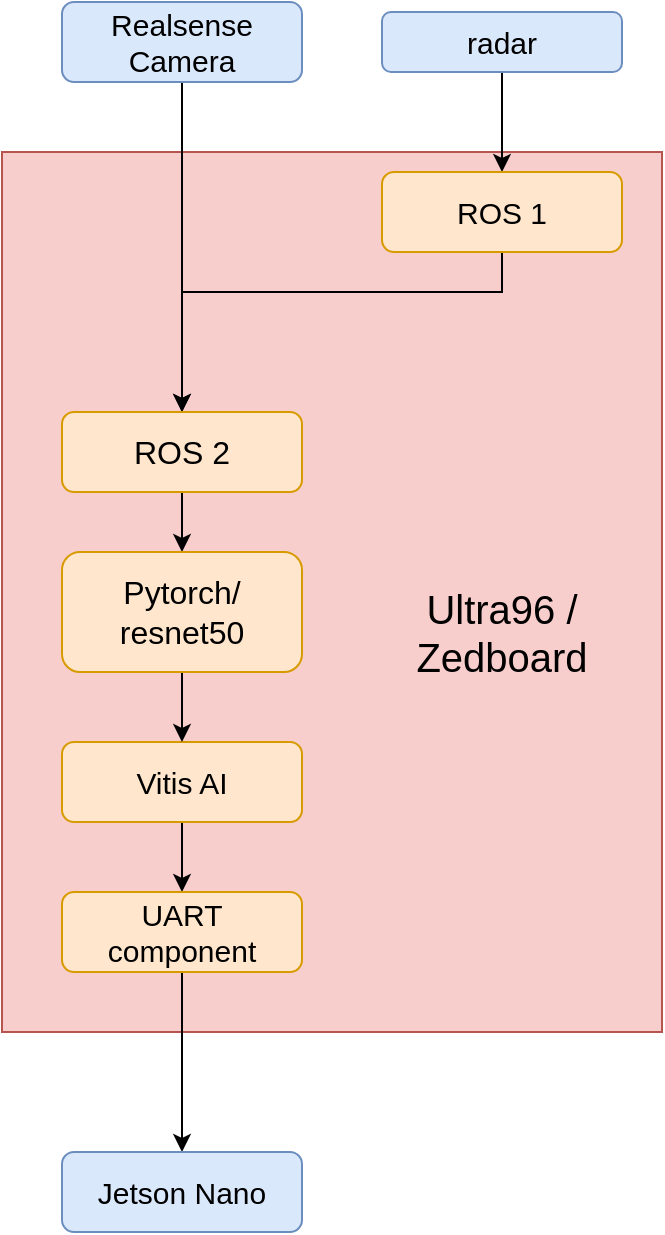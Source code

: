 <mxfile version="12.3.2" type="device" pages="1"><diagram id="C5RBs43oDa-KdzZeNtuy" name="Page-1"><mxGraphModel dx="1086" dy="806" grid="1" gridSize="10" guides="1" tooltips="1" connect="1" arrows="1" fold="1" page="1" pageScale="1" pageWidth="827" pageHeight="1169" math="0" shadow="0"><root><mxCell id="WIyWlLk6GJQsqaUBKTNV-0"/><mxCell id="WIyWlLk6GJQsqaUBKTNV-1" parent="WIyWlLk6GJQsqaUBKTNV-0"/><mxCell id="zyEpPyMWeITFked4c1rM-14" value="" style="rounded=0;whiteSpace=wrap;html=1;fillColor=#f8cecc;strokeColor=#b85450;" vertex="1" parent="WIyWlLk6GJQsqaUBKTNV-1"><mxGeometry x="230" y="130" width="330" height="440" as="geometry"/></mxCell><mxCell id="zyEpPyMWeITFked4c1rM-2" value="" style="edgeStyle=orthogonalEdgeStyle;rounded=0;orthogonalLoop=1;jettySize=auto;html=1;" edge="1" parent="WIyWlLk6GJQsqaUBKTNV-1" source="WIyWlLk6GJQsqaUBKTNV-3" target="qaPdtVALi4kZrdADlnBm-0"><mxGeometry relative="1" as="geometry"/></mxCell><mxCell id="WIyWlLk6GJQsqaUBKTNV-3" value="&lt;font style=&quot;font-size: 15px&quot;&gt;Realsense Camera&lt;/font&gt;" style="rounded=1;whiteSpace=wrap;html=1;fontSize=12;glass=0;strokeWidth=1;shadow=0;fillColor=#dae8fc;strokeColor=#6c8ebf;" parent="WIyWlLk6GJQsqaUBKTNV-1" vertex="1"><mxGeometry x="260" y="55" width="120" height="40" as="geometry"/></mxCell><mxCell id="zyEpPyMWeITFked4c1rM-1" value="" style="edgeStyle=orthogonalEdgeStyle;rounded=0;orthogonalLoop=1;jettySize=auto;html=1;" edge="1" parent="WIyWlLk6GJQsqaUBKTNV-1" source="pSt215RVmbDxbuNnk_90-0" target="pSt215RVmbDxbuNnk_90-4"><mxGeometry relative="1" as="geometry"/></mxCell><mxCell id="pSt215RVmbDxbuNnk_90-0" value="&lt;font style=&quot;font-size: 15px&quot;&gt;radar&lt;/font&gt;" style="rounded=1;whiteSpace=wrap;html=1;fontSize=12;glass=0;strokeWidth=1;shadow=0;fillColor=#dae8fc;strokeColor=#6c8ebf;" parent="WIyWlLk6GJQsqaUBKTNV-1" vertex="1"><mxGeometry x="420" y="60" width="120" height="30" as="geometry"/></mxCell><mxCell id="zyEpPyMWeITFked4c1rM-13" value="" style="edgeStyle=orthogonalEdgeStyle;rounded=0;orthogonalLoop=1;jettySize=auto;html=1;" edge="1" parent="WIyWlLk6GJQsqaUBKTNV-1" source="pSt215RVmbDxbuNnk_90-2" target="pSt215RVmbDxbuNnk_90-11"><mxGeometry relative="1" as="geometry"/></mxCell><mxCell id="pSt215RVmbDxbuNnk_90-2" value="&lt;font style=&quot;font-size: 15px&quot;&gt;Vitis AI&lt;/font&gt;" style="rounded=1;whiteSpace=wrap;html=1;fontSize=12;glass=0;strokeWidth=1;shadow=0;fillColor=#ffe6cc;strokeColor=#d79b00;" parent="WIyWlLk6GJQsqaUBKTNV-1" vertex="1"><mxGeometry x="260" y="425" width="120" height="40" as="geometry"/></mxCell><mxCell id="zyEpPyMWeITFked4c1rM-9" value="" style="edgeStyle=orthogonalEdgeStyle;rounded=0;orthogonalLoop=1;jettySize=auto;html=1;entryX=0.5;entryY=0;entryDx=0;entryDy=0;" edge="1" parent="WIyWlLk6GJQsqaUBKTNV-1" source="pSt215RVmbDxbuNnk_90-4" target="qaPdtVALi4kZrdADlnBm-0"><mxGeometry relative="1" as="geometry"><mxPoint x="480" y="280" as="targetPoint"/><Array as="points"><mxPoint x="480" y="200"/><mxPoint x="320" y="200"/></Array></mxGeometry></mxCell><mxCell id="pSt215RVmbDxbuNnk_90-4" value="&lt;font style=&quot;font-size: 15px&quot;&gt;ROS 1&lt;/font&gt;" style="rounded=1;whiteSpace=wrap;html=1;fontSize=12;glass=0;strokeWidth=1;shadow=0;fillColor=#ffe6cc;strokeColor=#d79b00;" parent="WIyWlLk6GJQsqaUBKTNV-1" vertex="1"><mxGeometry x="420" y="140" width="120" height="40" as="geometry"/></mxCell><mxCell id="pSt215RVmbDxbuNnk_90-23" value="" style="edgeStyle=orthogonalEdgeStyle;rounded=0;orthogonalLoop=1;jettySize=auto;html=1;" parent="WIyWlLk6GJQsqaUBKTNV-1" source="pSt215RVmbDxbuNnk_90-11" target="pSt215RVmbDxbuNnk_90-22" edge="1"><mxGeometry relative="1" as="geometry"/></mxCell><mxCell id="pSt215RVmbDxbuNnk_90-11" value="&lt;font style=&quot;font-size: 15px&quot;&gt;UART component&lt;/font&gt;" style="rounded=1;whiteSpace=wrap;html=1;fontSize=12;glass=0;strokeWidth=1;shadow=0;fillColor=#ffe6cc;strokeColor=#d79b00;" parent="WIyWlLk6GJQsqaUBKTNV-1" vertex="1"><mxGeometry x="260" y="500" width="120" height="40" as="geometry"/></mxCell><mxCell id="pSt215RVmbDxbuNnk_90-22" value="&lt;font style=&quot;font-size: 15px&quot;&gt;Jetson Nano&lt;/font&gt;" style="rounded=1;whiteSpace=wrap;html=1;fontSize=12;glass=0;strokeWidth=1;shadow=0;fillColor=#dae8fc;strokeColor=#6c8ebf;" parent="WIyWlLk6GJQsqaUBKTNV-1" vertex="1"><mxGeometry x="260" y="630" width="120" height="40" as="geometry"/></mxCell><mxCell id="zyEpPyMWeITFked4c1rM-11" value="" style="edgeStyle=orthogonalEdgeStyle;rounded=0;orthogonalLoop=1;jettySize=auto;html=1;" edge="1" parent="WIyWlLk6GJQsqaUBKTNV-1" source="qaPdtVALi4kZrdADlnBm-0" target="zyEpPyMWeITFked4c1rM-10"><mxGeometry relative="1" as="geometry"/></mxCell><mxCell id="qaPdtVALi4kZrdADlnBm-0" value="&lt;font style=&quot;font-size: 16px&quot;&gt;ROS 2&lt;/font&gt;" style="rounded=1;whiteSpace=wrap;html=1;fontSize=12;glass=0;strokeWidth=1;shadow=0;fillColor=#ffe6cc;strokeColor=#d79b00;" parent="WIyWlLk6GJQsqaUBKTNV-1" vertex="1"><mxGeometry x="260" y="260" width="120" height="40" as="geometry"/></mxCell><mxCell id="zyEpPyMWeITFked4c1rM-12" value="" style="edgeStyle=orthogonalEdgeStyle;rounded=0;orthogonalLoop=1;jettySize=auto;html=1;" edge="1" parent="WIyWlLk6GJQsqaUBKTNV-1" source="zyEpPyMWeITFked4c1rM-10" target="pSt215RVmbDxbuNnk_90-2"><mxGeometry relative="1" as="geometry"/></mxCell><mxCell id="zyEpPyMWeITFked4c1rM-10" value="&lt;font style=&quot;font-size: 16px&quot;&gt;Pytorch/&lt;br&gt;resnet50&lt;/font&gt;" style="rounded=1;whiteSpace=wrap;html=1;fontSize=12;glass=0;strokeWidth=1;shadow=0;fillColor=#ffe6cc;strokeColor=#d79b00;" vertex="1" parent="WIyWlLk6GJQsqaUBKTNV-1"><mxGeometry x="260" y="330" width="120" height="60" as="geometry"/></mxCell><mxCell id="zyEpPyMWeITFked4c1rM-22" value="&lt;font style=&quot;font-size: 20px&quot;&gt;Ultra96 / Zedboard&lt;/font&gt;" style="text;html=1;strokeColor=none;fillColor=none;align=center;verticalAlign=middle;whiteSpace=wrap;rounded=0;fontFamily=Helvetica;" vertex="1" parent="WIyWlLk6GJQsqaUBKTNV-1"><mxGeometry x="410" y="340" width="140" height="60" as="geometry"/></mxCell></root></mxGraphModel></diagram></mxfile>